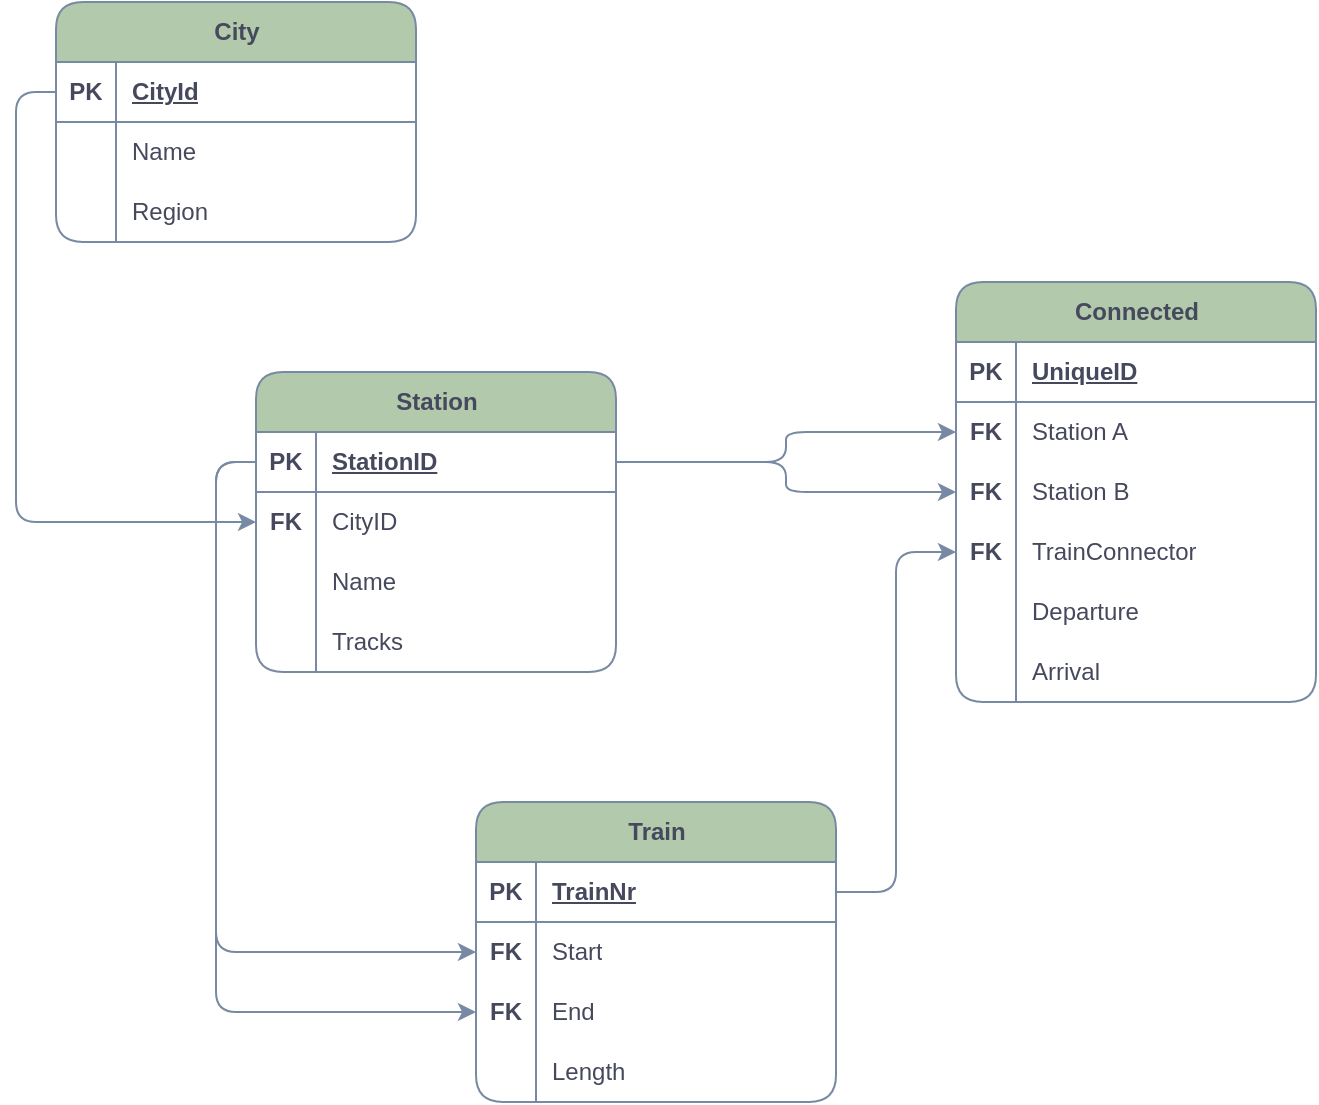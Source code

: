 <mxfile version="24.7.17">
  <diagram name="Страница — 1" id="9B7T2bX7KIj6qxAiPzCH">
    <mxGraphModel dx="1720" dy="724" grid="1" gridSize="10" guides="1" tooltips="1" connect="1" arrows="1" fold="1" page="1" pageScale="1" pageWidth="827" pageHeight="1169" math="0" shadow="0">
      <root>
        <mxCell id="0" />
        <mxCell id="1" parent="0" />
        <mxCell id="yvpBqo3dS2i2G9SnD0WP-14" value="Station" style="shape=table;startSize=30;container=1;collapsible=1;childLayout=tableLayout;fixedRows=1;rowLines=0;fontStyle=1;align=center;resizeLast=1;html=1;labelBackgroundColor=none;fillColor=#B2C9AB;strokeColor=#788AA3;fontColor=#46495D;rounded=1;" parent="1" vertex="1">
          <mxGeometry x="200" y="245" width="180" height="150" as="geometry" />
        </mxCell>
        <mxCell id="yvpBqo3dS2i2G9SnD0WP-15" value="" style="shape=tableRow;horizontal=0;startSize=0;swimlaneHead=0;swimlaneBody=0;fillColor=none;collapsible=0;dropTarget=0;points=[[0,0.5],[1,0.5]];portConstraint=eastwest;top=0;left=0;right=0;bottom=1;labelBackgroundColor=none;strokeColor=#788AA3;fontColor=#46495D;rounded=1;" parent="yvpBqo3dS2i2G9SnD0WP-14" vertex="1">
          <mxGeometry y="30" width="180" height="30" as="geometry" />
        </mxCell>
        <mxCell id="yvpBqo3dS2i2G9SnD0WP-16" value="PK" style="shape=partialRectangle;connectable=0;fillColor=none;top=0;left=0;bottom=0;right=0;fontStyle=1;overflow=hidden;whiteSpace=wrap;html=1;labelBackgroundColor=none;strokeColor=#788AA3;fontColor=#46495D;rounded=1;" parent="yvpBqo3dS2i2G9SnD0WP-15" vertex="1">
          <mxGeometry width="30" height="30" as="geometry">
            <mxRectangle width="30" height="30" as="alternateBounds" />
          </mxGeometry>
        </mxCell>
        <mxCell id="yvpBqo3dS2i2G9SnD0WP-17" value="StationID" style="shape=partialRectangle;connectable=0;fillColor=none;top=0;left=0;bottom=0;right=0;align=left;spacingLeft=6;fontStyle=5;overflow=hidden;whiteSpace=wrap;html=1;labelBackgroundColor=none;strokeColor=#788AA3;fontColor=#46495D;rounded=1;" parent="yvpBqo3dS2i2G9SnD0WP-15" vertex="1">
          <mxGeometry x="30" width="150" height="30" as="geometry">
            <mxRectangle width="150" height="30" as="alternateBounds" />
          </mxGeometry>
        </mxCell>
        <mxCell id="yvpBqo3dS2i2G9SnD0WP-27" style="shape=tableRow;horizontal=0;startSize=0;swimlaneHead=0;swimlaneBody=0;fillColor=none;collapsible=0;dropTarget=0;points=[[0,0.5],[1,0.5]];portConstraint=eastwest;top=0;left=0;right=0;bottom=0;labelBackgroundColor=none;strokeColor=#788AA3;fontColor=#46495D;rounded=1;" parent="yvpBqo3dS2i2G9SnD0WP-14" vertex="1">
          <mxGeometry y="60" width="180" height="30" as="geometry" />
        </mxCell>
        <mxCell id="yvpBqo3dS2i2G9SnD0WP-28" value="&lt;b&gt;FK&lt;/b&gt;" style="shape=partialRectangle;connectable=0;fillColor=none;top=0;left=0;bottom=0;right=0;editable=1;overflow=hidden;whiteSpace=wrap;html=1;labelBackgroundColor=none;strokeColor=#788AA3;fontColor=#46495D;rounded=1;" parent="yvpBqo3dS2i2G9SnD0WP-27" vertex="1">
          <mxGeometry width="30" height="30" as="geometry">
            <mxRectangle width="30" height="30" as="alternateBounds" />
          </mxGeometry>
        </mxCell>
        <mxCell id="yvpBqo3dS2i2G9SnD0WP-29" value="CityID" style="shape=partialRectangle;connectable=0;fillColor=none;top=0;left=0;bottom=0;right=0;align=left;spacingLeft=6;overflow=hidden;whiteSpace=wrap;html=1;labelBackgroundColor=none;strokeColor=#788AA3;fontColor=#46495D;rounded=1;" parent="yvpBqo3dS2i2G9SnD0WP-27" vertex="1">
          <mxGeometry x="30" width="150" height="30" as="geometry">
            <mxRectangle width="150" height="30" as="alternateBounds" />
          </mxGeometry>
        </mxCell>
        <mxCell id="yvpBqo3dS2i2G9SnD0WP-18" value="" style="shape=tableRow;horizontal=0;startSize=0;swimlaneHead=0;swimlaneBody=0;fillColor=none;collapsible=0;dropTarget=0;points=[[0,0.5],[1,0.5]];portConstraint=eastwest;top=0;left=0;right=0;bottom=0;labelBackgroundColor=none;strokeColor=#788AA3;fontColor=#46495D;rounded=1;" parent="yvpBqo3dS2i2G9SnD0WP-14" vertex="1">
          <mxGeometry y="90" width="180" height="30" as="geometry" />
        </mxCell>
        <mxCell id="yvpBqo3dS2i2G9SnD0WP-19" value="" style="shape=partialRectangle;connectable=0;fillColor=none;top=0;left=0;bottom=0;right=0;editable=1;overflow=hidden;whiteSpace=wrap;html=1;labelBackgroundColor=none;strokeColor=#788AA3;fontColor=#46495D;rounded=1;" parent="yvpBqo3dS2i2G9SnD0WP-18" vertex="1">
          <mxGeometry width="30" height="30" as="geometry">
            <mxRectangle width="30" height="30" as="alternateBounds" />
          </mxGeometry>
        </mxCell>
        <mxCell id="yvpBqo3dS2i2G9SnD0WP-20" value="Name" style="shape=partialRectangle;connectable=0;fillColor=none;top=0;left=0;bottom=0;right=0;align=left;spacingLeft=6;overflow=hidden;whiteSpace=wrap;html=1;labelBackgroundColor=none;strokeColor=#788AA3;fontColor=#46495D;rounded=1;" parent="yvpBqo3dS2i2G9SnD0WP-18" vertex="1">
          <mxGeometry x="30" width="150" height="30" as="geometry">
            <mxRectangle width="150" height="30" as="alternateBounds" />
          </mxGeometry>
        </mxCell>
        <mxCell id="yvpBqo3dS2i2G9SnD0WP-21" value="" style="shape=tableRow;horizontal=0;startSize=0;swimlaneHead=0;swimlaneBody=0;fillColor=none;collapsible=0;dropTarget=0;points=[[0,0.5],[1,0.5]];portConstraint=eastwest;top=0;left=0;right=0;bottom=0;labelBackgroundColor=none;strokeColor=#788AA3;fontColor=#46495D;rounded=1;" parent="yvpBqo3dS2i2G9SnD0WP-14" vertex="1">
          <mxGeometry y="120" width="180" height="30" as="geometry" />
        </mxCell>
        <mxCell id="yvpBqo3dS2i2G9SnD0WP-22" value="" style="shape=partialRectangle;connectable=0;fillColor=none;top=0;left=0;bottom=0;right=0;editable=1;overflow=hidden;whiteSpace=wrap;html=1;labelBackgroundColor=none;strokeColor=#788AA3;fontColor=#46495D;rounded=1;" parent="yvpBqo3dS2i2G9SnD0WP-21" vertex="1">
          <mxGeometry width="30" height="30" as="geometry">
            <mxRectangle width="30" height="30" as="alternateBounds" />
          </mxGeometry>
        </mxCell>
        <mxCell id="yvpBqo3dS2i2G9SnD0WP-23" value="Tracks" style="shape=partialRectangle;connectable=0;fillColor=none;top=0;left=0;bottom=0;right=0;align=left;spacingLeft=6;overflow=hidden;whiteSpace=wrap;html=1;labelBackgroundColor=none;strokeColor=#788AA3;fontColor=#46495D;rounded=1;" parent="yvpBqo3dS2i2G9SnD0WP-21" vertex="1">
          <mxGeometry x="30" width="150" height="30" as="geometry">
            <mxRectangle width="150" height="30" as="alternateBounds" />
          </mxGeometry>
        </mxCell>
        <mxCell id="yvpBqo3dS2i2G9SnD0WP-31" value="City" style="shape=table;startSize=30;container=1;collapsible=1;childLayout=tableLayout;fixedRows=1;rowLines=0;fontStyle=1;align=center;resizeLast=1;html=1;strokeColor=#788AA3;fontColor=#46495D;fillColor=#B2C9AB;rounded=1;labelBackgroundColor=none;" parent="1" vertex="1">
          <mxGeometry x="100" y="60" width="180" height="120" as="geometry" />
        </mxCell>
        <mxCell id="yvpBqo3dS2i2G9SnD0WP-32" value="" style="shape=tableRow;horizontal=0;startSize=0;swimlaneHead=0;swimlaneBody=0;fillColor=none;collapsible=0;dropTarget=0;points=[[0,0.5],[1,0.5]];portConstraint=eastwest;top=0;left=0;right=0;bottom=1;strokeColor=#788AA3;fontColor=#46495D;rounded=1;labelBackgroundColor=none;" parent="yvpBqo3dS2i2G9SnD0WP-31" vertex="1">
          <mxGeometry y="30" width="180" height="30" as="geometry" />
        </mxCell>
        <mxCell id="yvpBqo3dS2i2G9SnD0WP-33" value="PK" style="shape=partialRectangle;connectable=0;fillColor=none;top=0;left=0;bottom=0;right=0;fontStyle=1;overflow=hidden;whiteSpace=wrap;html=1;strokeColor=#788AA3;fontColor=#46495D;rounded=1;labelBackgroundColor=none;" parent="yvpBqo3dS2i2G9SnD0WP-32" vertex="1">
          <mxGeometry width="30" height="30" as="geometry">
            <mxRectangle width="30" height="30" as="alternateBounds" />
          </mxGeometry>
        </mxCell>
        <mxCell id="yvpBqo3dS2i2G9SnD0WP-34" value="CityId" style="shape=partialRectangle;connectable=0;fillColor=none;top=0;left=0;bottom=0;right=0;align=left;spacingLeft=6;fontStyle=5;overflow=hidden;whiteSpace=wrap;html=1;strokeColor=#788AA3;fontColor=#46495D;rounded=1;labelBackgroundColor=none;" parent="yvpBqo3dS2i2G9SnD0WP-32" vertex="1">
          <mxGeometry x="30" width="150" height="30" as="geometry">
            <mxRectangle width="150" height="30" as="alternateBounds" />
          </mxGeometry>
        </mxCell>
        <mxCell id="yvpBqo3dS2i2G9SnD0WP-35" value="" style="shape=tableRow;horizontal=0;startSize=0;swimlaneHead=0;swimlaneBody=0;fillColor=none;collapsible=0;dropTarget=0;points=[[0,0.5],[1,0.5]];portConstraint=eastwest;top=0;left=0;right=0;bottom=0;strokeColor=#788AA3;fontColor=#46495D;rounded=1;labelBackgroundColor=none;" parent="yvpBqo3dS2i2G9SnD0WP-31" vertex="1">
          <mxGeometry y="60" width="180" height="30" as="geometry" />
        </mxCell>
        <mxCell id="yvpBqo3dS2i2G9SnD0WP-36" value="" style="shape=partialRectangle;connectable=0;fillColor=none;top=0;left=0;bottom=0;right=0;editable=1;overflow=hidden;whiteSpace=wrap;html=1;strokeColor=#788AA3;fontColor=#46495D;rounded=1;labelBackgroundColor=none;" parent="yvpBqo3dS2i2G9SnD0WP-35" vertex="1">
          <mxGeometry width="30" height="30" as="geometry">
            <mxRectangle width="30" height="30" as="alternateBounds" />
          </mxGeometry>
        </mxCell>
        <mxCell id="yvpBqo3dS2i2G9SnD0WP-37" value="Name" style="shape=partialRectangle;connectable=0;fillColor=none;top=0;left=0;bottom=0;right=0;align=left;spacingLeft=6;overflow=hidden;whiteSpace=wrap;html=1;strokeColor=#788AA3;fontColor=#46495D;rounded=1;labelBackgroundColor=none;" parent="yvpBqo3dS2i2G9SnD0WP-35" vertex="1">
          <mxGeometry x="30" width="150" height="30" as="geometry">
            <mxRectangle width="150" height="30" as="alternateBounds" />
          </mxGeometry>
        </mxCell>
        <mxCell id="yvpBqo3dS2i2G9SnD0WP-38" value="" style="shape=tableRow;horizontal=0;startSize=0;swimlaneHead=0;swimlaneBody=0;fillColor=none;collapsible=0;dropTarget=0;points=[[0,0.5],[1,0.5]];portConstraint=eastwest;top=0;left=0;right=0;bottom=0;strokeColor=#788AA3;fontColor=#46495D;rounded=1;labelBackgroundColor=none;" parent="yvpBqo3dS2i2G9SnD0WP-31" vertex="1">
          <mxGeometry y="90" width="180" height="30" as="geometry" />
        </mxCell>
        <mxCell id="yvpBqo3dS2i2G9SnD0WP-39" value="" style="shape=partialRectangle;connectable=0;fillColor=none;top=0;left=0;bottom=0;right=0;editable=1;overflow=hidden;whiteSpace=wrap;html=1;strokeColor=#788AA3;fontColor=#46495D;rounded=1;labelBackgroundColor=none;" parent="yvpBqo3dS2i2G9SnD0WP-38" vertex="1">
          <mxGeometry width="30" height="30" as="geometry">
            <mxRectangle width="30" height="30" as="alternateBounds" />
          </mxGeometry>
        </mxCell>
        <mxCell id="yvpBqo3dS2i2G9SnD0WP-40" value="Region" style="shape=partialRectangle;connectable=0;fillColor=none;top=0;left=0;bottom=0;right=0;align=left;spacingLeft=6;overflow=hidden;whiteSpace=wrap;html=1;strokeColor=#788AA3;fontColor=#46495D;rounded=1;labelBackgroundColor=none;" parent="yvpBqo3dS2i2G9SnD0WP-38" vertex="1">
          <mxGeometry x="30" width="150" height="30" as="geometry">
            <mxRectangle width="150" height="30" as="alternateBounds" />
          </mxGeometry>
        </mxCell>
        <mxCell id="yvpBqo3dS2i2G9SnD0WP-44" value="Train" style="shape=table;startSize=30;container=1;collapsible=1;childLayout=tableLayout;fixedRows=1;rowLines=0;fontStyle=1;align=center;resizeLast=1;html=1;strokeColor=#788AA3;fontColor=#46495D;fillColor=#B2C9AB;rounded=1;labelBackgroundColor=none;" parent="1" vertex="1">
          <mxGeometry x="310" y="460" width="180" height="150" as="geometry" />
        </mxCell>
        <mxCell id="yvpBqo3dS2i2G9SnD0WP-45" value="" style="shape=tableRow;horizontal=0;startSize=0;swimlaneHead=0;swimlaneBody=0;fillColor=none;collapsible=0;dropTarget=0;points=[[0,0.5],[1,0.5]];portConstraint=eastwest;top=0;left=0;right=0;bottom=1;strokeColor=#788AA3;fontColor=#46495D;rounded=1;labelBackgroundColor=none;" parent="yvpBqo3dS2i2G9SnD0WP-44" vertex="1">
          <mxGeometry y="30" width="180" height="30" as="geometry" />
        </mxCell>
        <mxCell id="yvpBqo3dS2i2G9SnD0WP-46" value="PK" style="shape=partialRectangle;connectable=0;fillColor=none;top=0;left=0;bottom=0;right=0;fontStyle=1;overflow=hidden;whiteSpace=wrap;html=1;strokeColor=#788AA3;fontColor=#46495D;rounded=1;labelBackgroundColor=none;" parent="yvpBqo3dS2i2G9SnD0WP-45" vertex="1">
          <mxGeometry width="30" height="30" as="geometry">
            <mxRectangle width="30" height="30" as="alternateBounds" />
          </mxGeometry>
        </mxCell>
        <mxCell id="yvpBqo3dS2i2G9SnD0WP-47" value="TrainNr" style="shape=partialRectangle;connectable=0;fillColor=none;top=0;left=0;bottom=0;right=0;align=left;spacingLeft=6;fontStyle=5;overflow=hidden;whiteSpace=wrap;html=1;strokeColor=#788AA3;fontColor=#46495D;rounded=1;labelBackgroundColor=none;" parent="yvpBqo3dS2i2G9SnD0WP-45" vertex="1">
          <mxGeometry x="30" width="150" height="30" as="geometry">
            <mxRectangle width="150" height="30" as="alternateBounds" />
          </mxGeometry>
        </mxCell>
        <mxCell id="yvpBqo3dS2i2G9SnD0WP-48" value="" style="shape=tableRow;horizontal=0;startSize=0;swimlaneHead=0;swimlaneBody=0;fillColor=none;collapsible=0;dropTarget=0;points=[[0,0.5],[1,0.5]];portConstraint=eastwest;top=0;left=0;right=0;bottom=0;strokeColor=#788AA3;fontColor=#46495D;rounded=1;labelBackgroundColor=none;" parent="yvpBqo3dS2i2G9SnD0WP-44" vertex="1">
          <mxGeometry y="60" width="180" height="30" as="geometry" />
        </mxCell>
        <mxCell id="yvpBqo3dS2i2G9SnD0WP-49" value="&lt;b&gt;FK&lt;/b&gt;" style="shape=partialRectangle;connectable=0;fillColor=none;top=0;left=0;bottom=0;right=0;editable=1;overflow=hidden;whiteSpace=wrap;html=1;strokeColor=#788AA3;fontColor=#46495D;rounded=1;labelBackgroundColor=none;" parent="yvpBqo3dS2i2G9SnD0WP-48" vertex="1">
          <mxGeometry width="30" height="30" as="geometry">
            <mxRectangle width="30" height="30" as="alternateBounds" />
          </mxGeometry>
        </mxCell>
        <mxCell id="yvpBqo3dS2i2G9SnD0WP-50" value="Start" style="shape=partialRectangle;connectable=0;fillColor=none;top=0;left=0;bottom=0;right=0;align=left;spacingLeft=6;overflow=hidden;whiteSpace=wrap;html=1;strokeColor=#788AA3;fontColor=#46495D;rounded=1;labelBackgroundColor=none;" parent="yvpBqo3dS2i2G9SnD0WP-48" vertex="1">
          <mxGeometry x="30" width="150" height="30" as="geometry">
            <mxRectangle width="150" height="30" as="alternateBounds" />
          </mxGeometry>
        </mxCell>
        <mxCell id="yvpBqo3dS2i2G9SnD0WP-51" value="" style="shape=tableRow;horizontal=0;startSize=0;swimlaneHead=0;swimlaneBody=0;fillColor=none;collapsible=0;dropTarget=0;points=[[0,0.5],[1,0.5]];portConstraint=eastwest;top=0;left=0;right=0;bottom=0;strokeColor=#788AA3;fontColor=#46495D;rounded=1;labelBackgroundColor=none;" parent="yvpBqo3dS2i2G9SnD0WP-44" vertex="1">
          <mxGeometry y="90" width="180" height="30" as="geometry" />
        </mxCell>
        <mxCell id="yvpBqo3dS2i2G9SnD0WP-52" value="&lt;b&gt;FK&lt;/b&gt;" style="shape=partialRectangle;connectable=0;fillColor=none;top=0;left=0;bottom=0;right=0;editable=1;overflow=hidden;whiteSpace=wrap;html=1;strokeColor=#788AA3;fontColor=#46495D;rounded=1;labelBackgroundColor=none;" parent="yvpBqo3dS2i2G9SnD0WP-51" vertex="1">
          <mxGeometry width="30" height="30" as="geometry">
            <mxRectangle width="30" height="30" as="alternateBounds" />
          </mxGeometry>
        </mxCell>
        <mxCell id="yvpBqo3dS2i2G9SnD0WP-53" value="End" style="shape=partialRectangle;connectable=0;fillColor=none;top=0;left=0;bottom=0;right=0;align=left;spacingLeft=6;overflow=hidden;whiteSpace=wrap;html=1;strokeColor=#788AA3;fontColor=#46495D;rounded=1;labelBackgroundColor=none;" parent="yvpBqo3dS2i2G9SnD0WP-51" vertex="1">
          <mxGeometry x="30" width="150" height="30" as="geometry">
            <mxRectangle width="150" height="30" as="alternateBounds" />
          </mxGeometry>
        </mxCell>
        <mxCell id="yvpBqo3dS2i2G9SnD0WP-54" value="" style="shape=tableRow;horizontal=0;startSize=0;swimlaneHead=0;swimlaneBody=0;fillColor=none;collapsible=0;dropTarget=0;points=[[0,0.5],[1,0.5]];portConstraint=eastwest;top=0;left=0;right=0;bottom=0;strokeColor=#788AA3;fontColor=#46495D;rounded=1;labelBackgroundColor=none;" parent="yvpBqo3dS2i2G9SnD0WP-44" vertex="1">
          <mxGeometry y="120" width="180" height="30" as="geometry" />
        </mxCell>
        <mxCell id="yvpBqo3dS2i2G9SnD0WP-55" value="" style="shape=partialRectangle;connectable=0;fillColor=none;top=0;left=0;bottom=0;right=0;editable=1;overflow=hidden;whiteSpace=wrap;html=1;strokeColor=#788AA3;fontColor=#46495D;rounded=1;labelBackgroundColor=none;" parent="yvpBqo3dS2i2G9SnD0WP-54" vertex="1">
          <mxGeometry width="30" height="30" as="geometry">
            <mxRectangle width="30" height="30" as="alternateBounds" />
          </mxGeometry>
        </mxCell>
        <mxCell id="yvpBqo3dS2i2G9SnD0WP-56" value="Length" style="shape=partialRectangle;connectable=0;fillColor=none;top=0;left=0;bottom=0;right=0;align=left;spacingLeft=6;overflow=hidden;whiteSpace=wrap;html=1;strokeColor=#788AA3;fontColor=#46495D;rounded=1;labelBackgroundColor=none;" parent="yvpBqo3dS2i2G9SnD0WP-54" vertex="1">
          <mxGeometry x="30" width="150" height="30" as="geometry">
            <mxRectangle width="150" height="30" as="alternateBounds" />
          </mxGeometry>
        </mxCell>
        <mxCell id="yvpBqo3dS2i2G9SnD0WP-58" style="edgeStyle=orthogonalEdgeStyle;rounded=1;orthogonalLoop=1;jettySize=auto;html=1;exitX=0;exitY=0.5;exitDx=0;exitDy=0;strokeColor=#788AA3;fontColor=default;fillColor=#B2C9AB;labelBackgroundColor=none;" parent="1" source="yvpBqo3dS2i2G9SnD0WP-32" target="yvpBqo3dS2i2G9SnD0WP-27" edge="1">
          <mxGeometry relative="1" as="geometry" />
        </mxCell>
        <mxCell id="yvpBqo3dS2i2G9SnD0WP-60" style="edgeStyle=orthogonalEdgeStyle;rounded=1;orthogonalLoop=1;jettySize=auto;html=1;exitX=0;exitY=0.5;exitDx=0;exitDy=0;entryX=0;entryY=0.5;entryDx=0;entryDy=0;strokeColor=#788AA3;fontColor=default;fillColor=#B2C9AB;labelBackgroundColor=none;" parent="1" source="yvpBqo3dS2i2G9SnD0WP-15" target="yvpBqo3dS2i2G9SnD0WP-48" edge="1">
          <mxGeometry relative="1" as="geometry" />
        </mxCell>
        <mxCell id="yvpBqo3dS2i2G9SnD0WP-61" style="edgeStyle=orthogonalEdgeStyle;rounded=1;orthogonalLoop=1;jettySize=auto;html=1;exitX=0;exitY=0.5;exitDx=0;exitDy=0;strokeColor=#788AA3;fontColor=default;fillColor=#B2C9AB;labelBackgroundColor=none;" parent="1" source="yvpBqo3dS2i2G9SnD0WP-15" target="yvpBqo3dS2i2G9SnD0WP-51" edge="1">
          <mxGeometry relative="1" as="geometry" />
        </mxCell>
        <mxCell id="yvpBqo3dS2i2G9SnD0WP-62" value="Connected" style="shape=table;startSize=30;container=1;collapsible=1;childLayout=tableLayout;fixedRows=1;rowLines=0;fontStyle=1;align=center;resizeLast=1;html=1;strokeColor=#788AA3;fontColor=#46495D;fillColor=#B2C9AB;rounded=1;labelBackgroundColor=none;" parent="1" vertex="1">
          <mxGeometry x="550" y="200" width="180" height="210" as="geometry" />
        </mxCell>
        <mxCell id="yvpBqo3dS2i2G9SnD0WP-63" value="" style="shape=tableRow;horizontal=0;startSize=0;swimlaneHead=0;swimlaneBody=0;fillColor=none;collapsible=0;dropTarget=0;points=[[0,0.5],[1,0.5]];portConstraint=eastwest;top=0;left=0;right=0;bottom=1;strokeColor=#788AA3;fontColor=#46495D;rounded=1;labelBackgroundColor=none;" parent="yvpBqo3dS2i2G9SnD0WP-62" vertex="1">
          <mxGeometry y="30" width="180" height="30" as="geometry" />
        </mxCell>
        <mxCell id="yvpBqo3dS2i2G9SnD0WP-64" value="PK" style="shape=partialRectangle;connectable=0;fillColor=none;top=0;left=0;bottom=0;right=0;fontStyle=1;overflow=hidden;whiteSpace=wrap;html=1;strokeColor=#788AA3;fontColor=#46495D;rounded=1;labelBackgroundColor=none;" parent="yvpBqo3dS2i2G9SnD0WP-63" vertex="1">
          <mxGeometry width="30" height="30" as="geometry">
            <mxRectangle width="30" height="30" as="alternateBounds" />
          </mxGeometry>
        </mxCell>
        <mxCell id="yvpBqo3dS2i2G9SnD0WP-65" value="UniqueID" style="shape=partialRectangle;connectable=0;fillColor=none;top=0;left=0;bottom=0;right=0;align=left;spacingLeft=6;fontStyle=5;overflow=hidden;whiteSpace=wrap;html=1;strokeColor=#788AA3;fontColor=#46495D;rounded=1;labelBackgroundColor=none;" parent="yvpBqo3dS2i2G9SnD0WP-63" vertex="1">
          <mxGeometry x="30" width="150" height="30" as="geometry">
            <mxRectangle width="150" height="30" as="alternateBounds" />
          </mxGeometry>
        </mxCell>
        <mxCell id="yvpBqo3dS2i2G9SnD0WP-66" value="" style="shape=tableRow;horizontal=0;startSize=0;swimlaneHead=0;swimlaneBody=0;fillColor=none;collapsible=0;dropTarget=0;points=[[0,0.5],[1,0.5]];portConstraint=eastwest;top=0;left=0;right=0;bottom=0;strokeColor=#788AA3;fontColor=#46495D;rounded=1;labelBackgroundColor=none;" parent="yvpBqo3dS2i2G9SnD0WP-62" vertex="1">
          <mxGeometry y="60" width="180" height="30" as="geometry" />
        </mxCell>
        <mxCell id="yvpBqo3dS2i2G9SnD0WP-67" value="&lt;b&gt;FK&lt;/b&gt;" style="shape=partialRectangle;connectable=0;fillColor=none;top=0;left=0;bottom=0;right=0;editable=1;overflow=hidden;whiteSpace=wrap;html=1;strokeColor=#788AA3;fontColor=#46495D;rounded=1;labelBackgroundColor=none;" parent="yvpBqo3dS2i2G9SnD0WP-66" vertex="1">
          <mxGeometry width="30" height="30" as="geometry">
            <mxRectangle width="30" height="30" as="alternateBounds" />
          </mxGeometry>
        </mxCell>
        <mxCell id="yvpBqo3dS2i2G9SnD0WP-68" value="Station A" style="shape=partialRectangle;connectable=0;fillColor=none;top=0;left=0;bottom=0;right=0;align=left;spacingLeft=6;overflow=hidden;whiteSpace=wrap;html=1;strokeColor=#788AA3;fontColor=#46495D;rounded=1;labelBackgroundColor=none;" parent="yvpBqo3dS2i2G9SnD0WP-66" vertex="1">
          <mxGeometry x="30" width="150" height="30" as="geometry">
            <mxRectangle width="150" height="30" as="alternateBounds" />
          </mxGeometry>
        </mxCell>
        <mxCell id="yvpBqo3dS2i2G9SnD0WP-69" value="" style="shape=tableRow;horizontal=0;startSize=0;swimlaneHead=0;swimlaneBody=0;fillColor=none;collapsible=0;dropTarget=0;points=[[0,0.5],[1,0.5]];portConstraint=eastwest;top=0;left=0;right=0;bottom=0;strokeColor=#788AA3;fontColor=#46495D;rounded=1;labelBackgroundColor=none;" parent="yvpBqo3dS2i2G9SnD0WP-62" vertex="1">
          <mxGeometry y="90" width="180" height="30" as="geometry" />
        </mxCell>
        <mxCell id="yvpBqo3dS2i2G9SnD0WP-70" value="&lt;b&gt;FK&lt;/b&gt;" style="shape=partialRectangle;connectable=0;fillColor=none;top=0;left=0;bottom=0;right=0;editable=1;overflow=hidden;whiteSpace=wrap;html=1;strokeColor=#788AA3;fontColor=#46495D;rounded=1;labelBackgroundColor=none;" parent="yvpBqo3dS2i2G9SnD0WP-69" vertex="1">
          <mxGeometry width="30" height="30" as="geometry">
            <mxRectangle width="30" height="30" as="alternateBounds" />
          </mxGeometry>
        </mxCell>
        <mxCell id="yvpBqo3dS2i2G9SnD0WP-71" value="Station B" style="shape=partialRectangle;connectable=0;fillColor=none;top=0;left=0;bottom=0;right=0;align=left;spacingLeft=6;overflow=hidden;whiteSpace=wrap;html=1;strokeColor=#788AA3;fontColor=#46495D;rounded=1;labelBackgroundColor=none;" parent="yvpBqo3dS2i2G9SnD0WP-69" vertex="1">
          <mxGeometry x="30" width="150" height="30" as="geometry">
            <mxRectangle width="150" height="30" as="alternateBounds" />
          </mxGeometry>
        </mxCell>
        <mxCell id="yvpBqo3dS2i2G9SnD0WP-72" value="" style="shape=tableRow;horizontal=0;startSize=0;swimlaneHead=0;swimlaneBody=0;fillColor=none;collapsible=0;dropTarget=0;points=[[0,0.5],[1,0.5]];portConstraint=eastwest;top=0;left=0;right=0;bottom=0;strokeColor=#788AA3;fontColor=#46495D;rounded=1;labelBackgroundColor=none;" parent="yvpBqo3dS2i2G9SnD0WP-62" vertex="1">
          <mxGeometry y="120" width="180" height="30" as="geometry" />
        </mxCell>
        <mxCell id="yvpBqo3dS2i2G9SnD0WP-73" value="&lt;b&gt;FK&lt;/b&gt;" style="shape=partialRectangle;connectable=0;fillColor=none;top=0;left=0;bottom=0;right=0;editable=1;overflow=hidden;whiteSpace=wrap;html=1;strokeColor=#788AA3;fontColor=#46495D;rounded=1;labelBackgroundColor=none;" parent="yvpBqo3dS2i2G9SnD0WP-72" vertex="1">
          <mxGeometry width="30" height="30" as="geometry">
            <mxRectangle width="30" height="30" as="alternateBounds" />
          </mxGeometry>
        </mxCell>
        <mxCell id="yvpBqo3dS2i2G9SnD0WP-74" value="TrainConnector" style="shape=partialRectangle;connectable=0;fillColor=none;top=0;left=0;bottom=0;right=0;align=left;spacingLeft=6;overflow=hidden;whiteSpace=wrap;html=1;strokeColor=#788AA3;fontColor=#46495D;rounded=1;labelBackgroundColor=none;" parent="yvpBqo3dS2i2G9SnD0WP-72" vertex="1">
          <mxGeometry x="30" width="150" height="30" as="geometry">
            <mxRectangle width="150" height="30" as="alternateBounds" />
          </mxGeometry>
        </mxCell>
        <mxCell id="QLeAHBNDl23NliN29ZuJ-4" style="shape=tableRow;horizontal=0;startSize=0;swimlaneHead=0;swimlaneBody=0;fillColor=none;collapsible=0;dropTarget=0;points=[[0,0.5],[1,0.5]];portConstraint=eastwest;top=0;left=0;right=0;bottom=0;strokeColor=#788AA3;fontColor=#46495D;rounded=1;labelBackgroundColor=none;" vertex="1" parent="yvpBqo3dS2i2G9SnD0WP-62">
          <mxGeometry y="150" width="180" height="30" as="geometry" />
        </mxCell>
        <mxCell id="QLeAHBNDl23NliN29ZuJ-5" style="shape=partialRectangle;connectable=0;fillColor=none;top=0;left=0;bottom=0;right=0;editable=1;overflow=hidden;whiteSpace=wrap;html=1;strokeColor=#788AA3;fontColor=#46495D;rounded=1;labelBackgroundColor=none;" vertex="1" parent="QLeAHBNDl23NliN29ZuJ-4">
          <mxGeometry width="30" height="30" as="geometry">
            <mxRectangle width="30" height="30" as="alternateBounds" />
          </mxGeometry>
        </mxCell>
        <mxCell id="QLeAHBNDl23NliN29ZuJ-6" value="Departure" style="shape=partialRectangle;connectable=0;fillColor=none;top=0;left=0;bottom=0;right=0;align=left;spacingLeft=6;overflow=hidden;whiteSpace=wrap;html=1;strokeColor=#788AA3;fontColor=#46495D;rounded=1;labelBackgroundColor=none;" vertex="1" parent="QLeAHBNDl23NliN29ZuJ-4">
          <mxGeometry x="30" width="150" height="30" as="geometry">
            <mxRectangle width="150" height="30" as="alternateBounds" />
          </mxGeometry>
        </mxCell>
        <mxCell id="QLeAHBNDl23NliN29ZuJ-1" style="shape=tableRow;horizontal=0;startSize=0;swimlaneHead=0;swimlaneBody=0;fillColor=none;collapsible=0;dropTarget=0;points=[[0,0.5],[1,0.5]];portConstraint=eastwest;top=0;left=0;right=0;bottom=0;strokeColor=#788AA3;fontColor=#46495D;rounded=1;labelBackgroundColor=none;" vertex="1" parent="yvpBqo3dS2i2G9SnD0WP-62">
          <mxGeometry y="180" width="180" height="30" as="geometry" />
        </mxCell>
        <mxCell id="QLeAHBNDl23NliN29ZuJ-2" style="shape=partialRectangle;connectable=0;fillColor=none;top=0;left=0;bottom=0;right=0;editable=1;overflow=hidden;whiteSpace=wrap;html=1;strokeColor=#788AA3;fontColor=#46495D;rounded=1;labelBackgroundColor=none;" vertex="1" parent="QLeAHBNDl23NliN29ZuJ-1">
          <mxGeometry width="30" height="30" as="geometry">
            <mxRectangle width="30" height="30" as="alternateBounds" />
          </mxGeometry>
        </mxCell>
        <mxCell id="QLeAHBNDl23NliN29ZuJ-3" value="Arrival" style="shape=partialRectangle;connectable=0;fillColor=none;top=0;left=0;bottom=0;right=0;align=left;spacingLeft=6;overflow=hidden;whiteSpace=wrap;html=1;strokeColor=#788AA3;fontColor=#46495D;rounded=1;labelBackgroundColor=none;" vertex="1" parent="QLeAHBNDl23NliN29ZuJ-1">
          <mxGeometry x="30" width="150" height="30" as="geometry">
            <mxRectangle width="150" height="30" as="alternateBounds" />
          </mxGeometry>
        </mxCell>
        <mxCell id="QLeAHBNDl23NliN29ZuJ-8" style="edgeStyle=orthogonalEdgeStyle;rounded=1;orthogonalLoop=1;jettySize=auto;html=1;labelBackgroundColor=none;strokeColor=#788AA3;fontColor=default;" edge="1" parent="1" source="yvpBqo3dS2i2G9SnD0WP-15" target="yvpBqo3dS2i2G9SnD0WP-66">
          <mxGeometry relative="1" as="geometry" />
        </mxCell>
        <mxCell id="QLeAHBNDl23NliN29ZuJ-9" style="edgeStyle=orthogonalEdgeStyle;rounded=1;orthogonalLoop=1;jettySize=auto;html=1;labelBackgroundColor=none;strokeColor=#788AA3;fontColor=default;" edge="1" parent="1" source="yvpBqo3dS2i2G9SnD0WP-15" target="yvpBqo3dS2i2G9SnD0WP-69">
          <mxGeometry relative="1" as="geometry" />
        </mxCell>
        <mxCell id="QLeAHBNDl23NliN29ZuJ-10" style="edgeStyle=orthogonalEdgeStyle;rounded=1;orthogonalLoop=1;jettySize=auto;html=1;entryX=0;entryY=0.5;entryDx=0;entryDy=0;labelBackgroundColor=none;strokeColor=#788AA3;fontColor=default;" edge="1" parent="1" source="yvpBqo3dS2i2G9SnD0WP-45" target="yvpBqo3dS2i2G9SnD0WP-72">
          <mxGeometry relative="1" as="geometry" />
        </mxCell>
      </root>
    </mxGraphModel>
  </diagram>
</mxfile>
